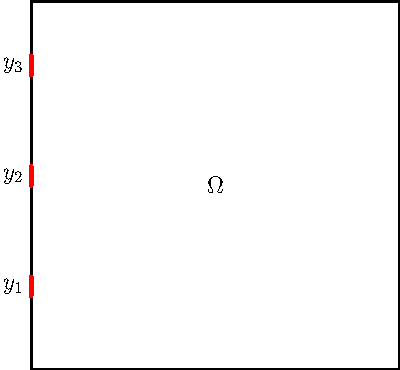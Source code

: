 size(200,200);

pair p0 = (0,0);
pair p1 = (1,0);
pair p2 = (1,1);
pair p3 = (0,1);

draw(p0--p1--p2--p3--cycle,linewidth(1.0));

real y0=0.2;
real y1=0.25;
real y2=0.5;
real y3=0.55;
real y4=0.8;
real y5=0.85;

draw((0,y0)--(0,y1), red+linewidth(2));
draw((0,y2)--(0,y3), red+linewidth(2));
draw((0,y4)--(0,y5), red+linewidth(2));

label("$y_1$", (0, 0.5*(y0+y1)), W);
label("$y_2$", (0, 0.5*(y2+y3)), W);
label("$y_3$", (0, 0.5*(y4+y5)), W);
label("$\Omega$", 0.25*(p0+p1+p2+p3));
